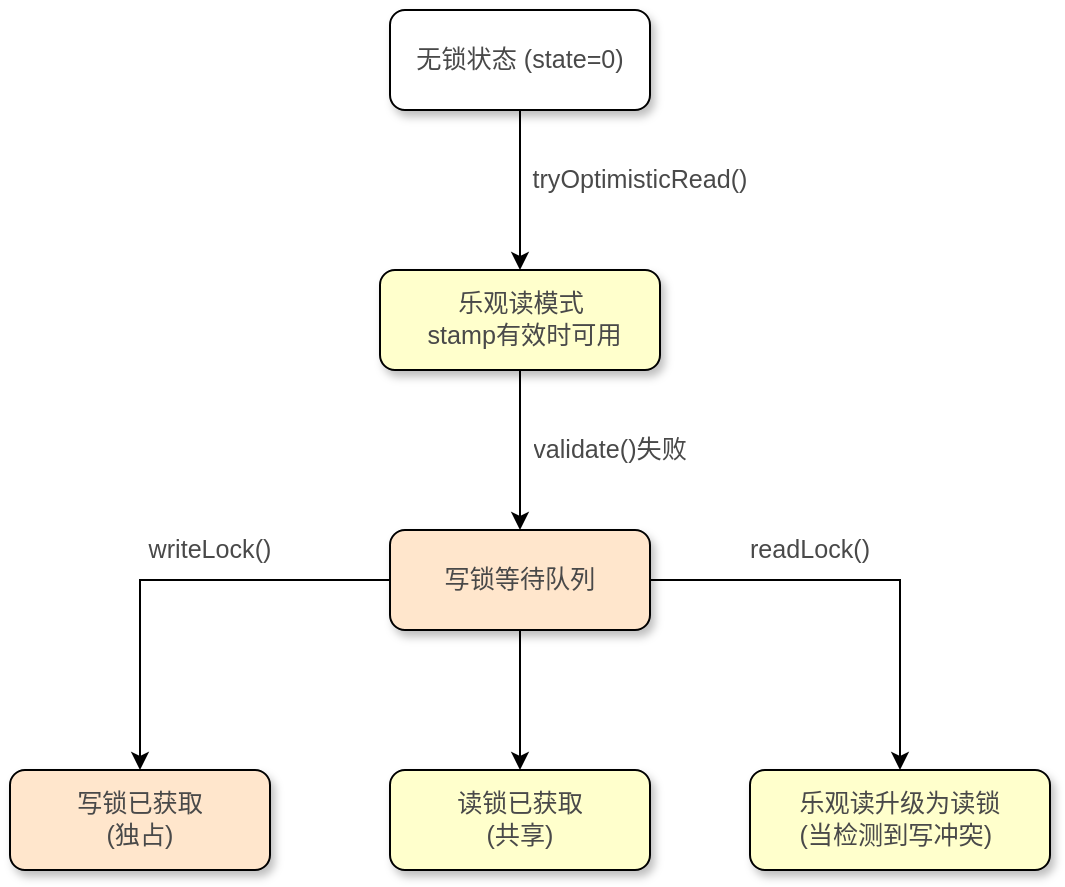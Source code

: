 <mxfile version="27.2.0">
  <diagram name="第 1 页" id="XKo7Vm5wPieYBE7Sqscl">
    <mxGraphModel dx="854" dy="373" grid="1" gridSize="10" guides="1" tooltips="1" connect="1" arrows="1" fold="1" page="1" pageScale="1" pageWidth="827" pageHeight="1169" math="0" shadow="0">
      <root>
        <mxCell id="0" />
        <mxCell id="1" parent="0" />
        <mxCell id="Cn43SiliyMjuUhOEjTE5-38" value="" style="group" vertex="1" connectable="0" parent="1">
          <mxGeometry x="153" y="310" width="520" height="430" as="geometry" />
        </mxCell>
        <mxCell id="Cn43SiliyMjuUhOEjTE5-28" value="" style="group" vertex="1" connectable="0" parent="Cn43SiliyMjuUhOEjTE5-38">
          <mxGeometry x="190" width="130" height="50" as="geometry" />
        </mxCell>
        <mxCell id="Cn43SiliyMjuUhOEjTE5-1" value="" style="rounded=1;whiteSpace=wrap;html=1;shadow=1;" vertex="1" parent="Cn43SiliyMjuUhOEjTE5-28">
          <mxGeometry width="130" height="50" as="geometry" />
        </mxCell>
        <mxCell id="Cn43SiliyMjuUhOEjTE5-2" value="&lt;pre style=&quot;font-family: var(--ds-font-family-code); overflow: auto; padding: calc(var(--ds-md-zoom)*8px)calc(var(--ds-md-zoom)*12px); text-wrap: wrap; word-break: break-all; color: rgb(73, 73, 73); font-size: 12.573px; text-align: start; margin-top: 0px !important; margin-bottom: 0px !important;&quot;&gt;无锁状态 (state=0)&lt;/pre&gt;" style="text;strokeColor=none;align=center;fillColor=none;html=1;verticalAlign=middle;whiteSpace=wrap;rounded=0;" vertex="1" parent="Cn43SiliyMjuUhOEjTE5-28">
          <mxGeometry x="10" y="15" width="110" height="20" as="geometry" />
        </mxCell>
        <mxCell id="Cn43SiliyMjuUhOEjTE5-29" value="" style="group" vertex="1" connectable="0" parent="Cn43SiliyMjuUhOEjTE5-38">
          <mxGeometry x="185" y="130" width="140" height="50" as="geometry" />
        </mxCell>
        <mxCell id="Cn43SiliyMjuUhOEjTE5-6" value="&lt;pre style=&quot;font-family: var(--ds-font-family-code); overflow: auto; padding: calc(var(--ds-md-zoom)*8px)calc(var(--ds-md-zoom)*12px); text-wrap: wrap; word-break: break-all; color: rgb(73, 73, 73); font-size: 12.573px; margin-top: 0px !important; margin-bottom: 0px !important;&quot;&gt;&lt;br&gt;&lt;/pre&gt;" style="rounded=1;whiteSpace=wrap;html=1;align=center;shadow=1;fillColor=#FFFFCC;" vertex="1" parent="Cn43SiliyMjuUhOEjTE5-29">
          <mxGeometry width="140" height="50" as="geometry" />
        </mxCell>
        <mxCell id="Cn43SiliyMjuUhOEjTE5-10" value="&lt;pre style=&quot;font-family: var(--ds-font-family-code); overflow: auto; padding: calc(var(--ds-md-zoom)*8px)calc(var(--ds-md-zoom)*12px); text-wrap: wrap; word-break: break-all; color: rgb(73, 73, 73); font-size: 12.573px; margin-top: 0px !important; margin-bottom: 0px !important;&quot;&gt;乐观读模式&lt;/pre&gt;&lt;pre style=&quot;font-family: var(--ds-font-family-code); overflow: auto; padding: calc(var(--ds-md-zoom)*8px)calc(var(--ds-md-zoom)*12px); text-wrap: wrap; word-break: break-all; color: rgb(73, 73, 73); font-size: 12.573px; margin-top: 0px !important; margin-bottom: 0px !important;&quot;&gt;&lt;pre style=&quot;font-family: var(--ds-font-family-code); overflow: auto; padding: calc(var(--ds-md-zoom)*8px)calc(var(--ds-md-zoom)*12px); text-wrap: wrap; word-break: break-all; margin-top: 0px !important; margin-bottom: 0px !important;&quot;&gt; stamp有效时可用&lt;/pre&gt;&lt;/pre&gt;" style="text;strokeColor=none;align=center;fillColor=none;html=1;verticalAlign=middle;whiteSpace=wrap;rounded=0;" vertex="1" parent="Cn43SiliyMjuUhOEjTE5-29">
          <mxGeometry x="17.5" y="10" width="105" height="30" as="geometry" />
        </mxCell>
        <mxCell id="Cn43SiliyMjuUhOEjTE5-30" value="" style="group" vertex="1" connectable="0" parent="Cn43SiliyMjuUhOEjTE5-38">
          <mxGeometry x="190" y="260" width="130" height="50" as="geometry" />
        </mxCell>
        <mxCell id="Cn43SiliyMjuUhOEjTE5-9" value="&lt;pre style=&quot;font-family: var(--ds-font-family-code); overflow: auto; padding: calc(var(--ds-md-zoom)*8px)calc(var(--ds-md-zoom)*12px); text-wrap: wrap; word-break: break-all; color: rgb(73, 73, 73); font-size: 12.573px; margin-top: 0px !important; margin-bottom: 0px !important;&quot;&gt;&lt;br&gt;&lt;/pre&gt;" style="rounded=1;whiteSpace=wrap;html=1;align=center;fillColor=#FFE6CC;shadow=1;" vertex="1" parent="Cn43SiliyMjuUhOEjTE5-30">
          <mxGeometry width="130" height="50" as="geometry" />
        </mxCell>
        <mxCell id="Cn43SiliyMjuUhOEjTE5-11" value="&lt;pre style=&quot;font-family: var(--ds-font-family-code); overflow: auto; padding: calc(var(--ds-md-zoom)*8px)calc(var(--ds-md-zoom)*12px); text-wrap: wrap; word-break: break-all; color: rgb(73, 73, 73); font-size: 12.573px; text-align: start; margin-top: 0px !important; margin-bottom: 0px !important;&quot;&gt;写锁等待队列&lt;/pre&gt;" style="text;strokeColor=none;align=center;fillColor=none;html=1;verticalAlign=middle;whiteSpace=wrap;rounded=0;" vertex="1" parent="Cn43SiliyMjuUhOEjTE5-30">
          <mxGeometry x="25" y="10" width="80" height="30" as="geometry" />
        </mxCell>
        <mxCell id="Cn43SiliyMjuUhOEjTE5-31" value="" style="group" vertex="1" connectable="0" parent="Cn43SiliyMjuUhOEjTE5-38">
          <mxGeometry y="380" width="130" height="50" as="geometry" />
        </mxCell>
        <mxCell id="Cn43SiliyMjuUhOEjTE5-17" value="&lt;pre style=&quot;font-family: var(--ds-font-family-code); overflow: auto; padding: calc(var(--ds-md-zoom)*8px)calc(var(--ds-md-zoom)*12px); text-wrap: wrap; word-break: break-all; color: rgb(73, 73, 73); font-size: 12.573px; margin-top: 0px !important; margin-bottom: 0px !important;&quot;&gt;&lt;br&gt;&lt;/pre&gt;" style="rounded=1;whiteSpace=wrap;html=1;align=center;fillColor=#FFE6CC;shadow=1;" vertex="1" parent="Cn43SiliyMjuUhOEjTE5-31">
          <mxGeometry width="130" height="50" as="geometry" />
        </mxCell>
        <mxCell id="Cn43SiliyMjuUhOEjTE5-19" value="&lt;pre style=&quot;font-family: var(--ds-font-family-code); overflow: auto; padding: calc(var(--ds-md-zoom)*8px)calc(var(--ds-md-zoom)*12px); text-wrap: wrap; word-break: break-all; color: rgb(73, 73, 73); font-size: 12.573px; margin-top: 0px !important; margin-bottom: 0px !important;&quot;&gt;写锁已获取&lt;/pre&gt;&lt;pre style=&quot;font-family: var(--ds-font-family-code); overflow: auto; padding: calc(var(--ds-md-zoom)*8px)calc(var(--ds-md-zoom)*12px); text-wrap: wrap; word-break: break-all; color: rgb(73, 73, 73); font-size: 12.573px; margin-top: 0px !important; margin-bottom: 0px !important;&quot;&gt;&lt;pre style=&quot;font-family: var(--ds-font-family-code); overflow: auto; padding: calc(var(--ds-md-zoom)*8px)calc(var(--ds-md-zoom)*12px); text-wrap: wrap; word-break: break-all; margin-top: 0px !important; margin-bottom: 0px !important;&quot;&gt;(独占)&lt;/pre&gt;&lt;/pre&gt;" style="text;strokeColor=none;align=center;fillColor=none;html=1;verticalAlign=middle;whiteSpace=wrap;rounded=0;" vertex="1" parent="Cn43SiliyMjuUhOEjTE5-31">
          <mxGeometry x="30" y="5" width="70" height="40" as="geometry" />
        </mxCell>
        <mxCell id="Cn43SiliyMjuUhOEjTE5-32" value="" style="group" vertex="1" connectable="0" parent="Cn43SiliyMjuUhOEjTE5-38">
          <mxGeometry x="190" y="380" width="130" height="50" as="geometry" />
        </mxCell>
        <mxCell id="Cn43SiliyMjuUhOEjTE5-15" value="&lt;pre style=&quot;font-family: var(--ds-font-family-code); overflow: auto; padding: calc(var(--ds-md-zoom)*8px)calc(var(--ds-md-zoom)*12px); text-wrap: wrap; word-break: break-all; color: rgb(73, 73, 73); font-size: 12.573px; margin-top: 0px !important; margin-bottom: 0px !important;&quot;&gt;&lt;br&gt;&lt;/pre&gt;" style="rounded=1;whiteSpace=wrap;html=1;align=center;fillColor=#FFFFCC;shadow=1;" vertex="1" parent="Cn43SiliyMjuUhOEjTE5-32">
          <mxGeometry width="130" height="50" as="geometry" />
        </mxCell>
        <mxCell id="Cn43SiliyMjuUhOEjTE5-16" value="&lt;pre style=&quot;font-family: var(--ds-font-family-code); overflow: auto; padding: calc(var(--ds-md-zoom)*8px)calc(var(--ds-md-zoom)*12px); text-wrap: wrap; word-break: break-all; color: rgb(73, 73, 73); font-size: 12.573px; margin-top: 0px !important; margin-bottom: 0px !important;&quot;&gt;读锁已获取&lt;/pre&gt;&lt;pre style=&quot;font-family: var(--ds-font-family-code); overflow: auto; padding: calc(var(--ds-md-zoom)*8px)calc(var(--ds-md-zoom)*12px); text-wrap: wrap; word-break: break-all; color: rgb(73, 73, 73); font-size: 12.573px; margin-top: 0px !important; margin-bottom: 0px !important;&quot;&gt;&lt;pre style=&quot;font-family: var(--ds-font-family-code); overflow: auto; padding: calc(var(--ds-md-zoom)*8px)calc(var(--ds-md-zoom)*12px); text-wrap: wrap; word-break: break-all; margin-top: 0px !important; margin-bottom: 0px !important;&quot;&gt;(共享)&lt;/pre&gt;&lt;/pre&gt;" style="text;strokeColor=none;align=center;fillColor=none;html=1;verticalAlign=middle;whiteSpace=wrap;rounded=0;" vertex="1" parent="Cn43SiliyMjuUhOEjTE5-32">
          <mxGeometry x="30" y="5" width="70" height="40" as="geometry" />
        </mxCell>
        <mxCell id="Cn43SiliyMjuUhOEjTE5-33" value="" style="group" vertex="1" connectable="0" parent="Cn43SiliyMjuUhOEjTE5-38">
          <mxGeometry x="370" y="380" width="150" height="50" as="geometry" />
        </mxCell>
        <mxCell id="Cn43SiliyMjuUhOEjTE5-18" value="&lt;pre style=&quot;font-family: var(--ds-font-family-code); overflow: auto; padding: calc(var(--ds-md-zoom)*8px)calc(var(--ds-md-zoom)*12px); text-wrap: wrap; word-break: break-all; color: rgb(73, 73, 73); font-size: 12.573px; margin-top: 0px !important; margin-bottom: 0px !important;&quot;&gt;&lt;br&gt;&lt;/pre&gt;" style="rounded=1;whiteSpace=wrap;html=1;align=center;fillColor=#FFFFCC;shadow=1;" vertex="1" parent="Cn43SiliyMjuUhOEjTE5-33">
          <mxGeometry width="150" height="50" as="geometry" />
        </mxCell>
        <mxCell id="Cn43SiliyMjuUhOEjTE5-21" value="&lt;pre style=&quot;font-family: var(--ds-font-family-code); overflow: auto; padding: calc(var(--ds-md-zoom)*8px)calc(var(--ds-md-zoom)*12px); text-wrap: wrap; word-break: break-all; color: rgb(73, 73, 73); font-size: 12.573px; text-align: start; margin-top: 0px !important; margin-bottom: 0px !important;&quot;&gt;乐观读升级为读锁&lt;/pre&gt;&lt;pre style=&quot;font-family: var(--ds-font-family-code); overflow: auto; padding: calc(var(--ds-md-zoom)*8px)calc(var(--ds-md-zoom)*12px); text-wrap: wrap; word-break: break-all; color: rgb(73, 73, 73); font-size: 12.573px; text-align: start; margin-top: 0px !important; margin-bottom: 0px !important;&quot;&gt;&lt;pre style=&quot;font-family: var(--ds-font-family-code); overflow: auto; padding: calc(var(--ds-md-zoom)*8px)calc(var(--ds-md-zoom)*12px); text-wrap: wrap; word-break: break-all; margin-top: 0px !important; margin-bottom: 0px !important;&quot;&gt;(当检测到写冲突)&lt;/pre&gt;&lt;/pre&gt;" style="text;strokeColor=none;align=center;fillColor=none;html=1;verticalAlign=middle;whiteSpace=wrap;rounded=0;" vertex="1" parent="Cn43SiliyMjuUhOEjTE5-33">
          <mxGeometry x="15" y="5" width="120" height="40" as="geometry" />
        </mxCell>
        <mxCell id="Cn43SiliyMjuUhOEjTE5-34" value="" style="group" vertex="1" connectable="0" parent="Cn43SiliyMjuUhOEjTE5-38">
          <mxGeometry x="60" y="260" width="80" height="20" as="geometry" />
        </mxCell>
        <mxCell id="Cn43SiliyMjuUhOEjTE5-25" value="&lt;pre style=&quot;font-family: var(--ds-font-family-code); overflow: auto; padding: calc(var(--ds-md-zoom)*8px)calc(var(--ds-md-zoom)*12px); text-wrap: wrap; word-break: break-all; color: rgb(73, 73, 73); font-size: 12.573px; text-align: start; margin-top: 0px !important; margin-bottom: 0px !important;&quot;&gt;writeLock()&lt;/pre&gt;" style="text;strokeColor=none;align=center;fillColor=none;html=1;verticalAlign=middle;whiteSpace=wrap;rounded=0;" vertex="1" parent="Cn43SiliyMjuUhOEjTE5-34">
          <mxGeometry width="80" height="20" as="geometry" />
        </mxCell>
        <mxCell id="Cn43SiliyMjuUhOEjTE5-35" value="" style="group" vertex="1" connectable="0" parent="Cn43SiliyMjuUhOEjTE5-38">
          <mxGeometry x="360" y="260" width="80" height="20" as="geometry" />
        </mxCell>
        <mxCell id="Cn43SiliyMjuUhOEjTE5-26" value="&lt;pre style=&quot;font-family: var(--ds-font-family-code); overflow: auto; padding: calc(var(--ds-md-zoom)*8px)calc(var(--ds-md-zoom)*12px); text-wrap: wrap; word-break: break-all; color: rgb(73, 73, 73); font-size: 12.573px; text-align: start; margin-top: 0px !important; margin-bottom: 0px !important;&quot;&gt;readLock()&lt;/pre&gt;" style="text;strokeColor=none;align=center;fillColor=none;html=1;verticalAlign=middle;whiteSpace=wrap;rounded=0;" vertex="1" parent="Cn43SiliyMjuUhOEjTE5-35">
          <mxGeometry width="80" height="20" as="geometry" />
        </mxCell>
        <mxCell id="Cn43SiliyMjuUhOEjTE5-36" value="" style="group" vertex="1" connectable="0" parent="Cn43SiliyMjuUhOEjTE5-38">
          <mxGeometry x="260" y="210" width="80" height="20" as="geometry" />
        </mxCell>
        <mxCell id="Cn43SiliyMjuUhOEjTE5-13" value="&lt;pre style=&quot;font-family: var(--ds-font-family-code); overflow: auto; padding: calc(var(--ds-md-zoom)*8px)calc(var(--ds-md-zoom)*12px); text-wrap: wrap; word-break: break-all; color: rgb(73, 73, 73); font-size: 12.573px; text-align: start; margin-top: 0px !important; margin-bottom: 0px !important;&quot;&gt;validate()失败&lt;/pre&gt;" style="text;strokeColor=none;align=center;fillColor=none;html=1;verticalAlign=middle;whiteSpace=wrap;rounded=0;" vertex="1" parent="Cn43SiliyMjuUhOEjTE5-36">
          <mxGeometry width="80" height="20" as="geometry" />
        </mxCell>
        <mxCell id="Cn43SiliyMjuUhOEjTE5-37" value="" style="group" vertex="1" connectable="0" parent="Cn43SiliyMjuUhOEjTE5-38">
          <mxGeometry x="260" y="70" width="110" height="30" as="geometry" />
        </mxCell>
        <mxCell id="Cn43SiliyMjuUhOEjTE5-8" value="&lt;pre style=&quot;font-family: var(--ds-font-family-code); overflow: auto; padding: calc(var(--ds-md-zoom)*8px)calc(var(--ds-md-zoom)*12px); text-wrap: wrap; word-break: break-all; color: rgb(73, 73, 73); font-size: 12.573px; text-align: start; margin-top: 0px !important; margin-bottom: 0px !important;&quot;&gt;tryOptimisticRead()&lt;/pre&gt;" style="text;strokeColor=none;align=center;fillColor=none;html=1;verticalAlign=middle;whiteSpace=wrap;rounded=0;" vertex="1" parent="Cn43SiliyMjuUhOEjTE5-37">
          <mxGeometry width="110" height="30" as="geometry" />
        </mxCell>
        <mxCell id="Cn43SiliyMjuUhOEjTE5-7" style="edgeStyle=orthogonalEdgeStyle;rounded=0;orthogonalLoop=1;jettySize=auto;html=1;exitX=0.5;exitY=1;exitDx=0;exitDy=0;entryX=0.5;entryY=0;entryDx=0;entryDy=0;" edge="1" parent="Cn43SiliyMjuUhOEjTE5-38" source="Cn43SiliyMjuUhOEjTE5-1" target="Cn43SiliyMjuUhOEjTE5-6">
          <mxGeometry relative="1" as="geometry" />
        </mxCell>
        <mxCell id="Cn43SiliyMjuUhOEjTE5-12" style="edgeStyle=orthogonalEdgeStyle;rounded=0;orthogonalLoop=1;jettySize=auto;html=1;exitX=0.5;exitY=1;exitDx=0;exitDy=0;entryX=0.5;entryY=0;entryDx=0;entryDy=0;" edge="1" parent="Cn43SiliyMjuUhOEjTE5-38" source="Cn43SiliyMjuUhOEjTE5-6" target="Cn43SiliyMjuUhOEjTE5-9">
          <mxGeometry relative="1" as="geometry" />
        </mxCell>
        <mxCell id="Cn43SiliyMjuUhOEjTE5-20" style="edgeStyle=orthogonalEdgeStyle;rounded=0;orthogonalLoop=1;jettySize=auto;html=1;exitX=0;exitY=0.5;exitDx=0;exitDy=0;entryX=0.5;entryY=0;entryDx=0;entryDy=0;" edge="1" parent="Cn43SiliyMjuUhOEjTE5-38" source="Cn43SiliyMjuUhOEjTE5-9" target="Cn43SiliyMjuUhOEjTE5-17">
          <mxGeometry relative="1" as="geometry" />
        </mxCell>
        <mxCell id="Cn43SiliyMjuUhOEjTE5-24" style="edgeStyle=orthogonalEdgeStyle;rounded=0;orthogonalLoop=1;jettySize=auto;html=1;entryX=0.5;entryY=0;entryDx=0;entryDy=0;" edge="1" parent="Cn43SiliyMjuUhOEjTE5-38" source="Cn43SiliyMjuUhOEjTE5-9" target="Cn43SiliyMjuUhOEjTE5-15">
          <mxGeometry relative="1" as="geometry" />
        </mxCell>
        <mxCell id="Cn43SiliyMjuUhOEjTE5-22" style="edgeStyle=orthogonalEdgeStyle;rounded=0;orthogonalLoop=1;jettySize=auto;html=1;exitX=1;exitY=0.5;exitDx=0;exitDy=0;entryX=0.5;entryY=0;entryDx=0;entryDy=0;" edge="1" parent="Cn43SiliyMjuUhOEjTE5-38" source="Cn43SiliyMjuUhOEjTE5-9" target="Cn43SiliyMjuUhOEjTE5-18">
          <mxGeometry relative="1" as="geometry" />
        </mxCell>
      </root>
    </mxGraphModel>
  </diagram>
</mxfile>
